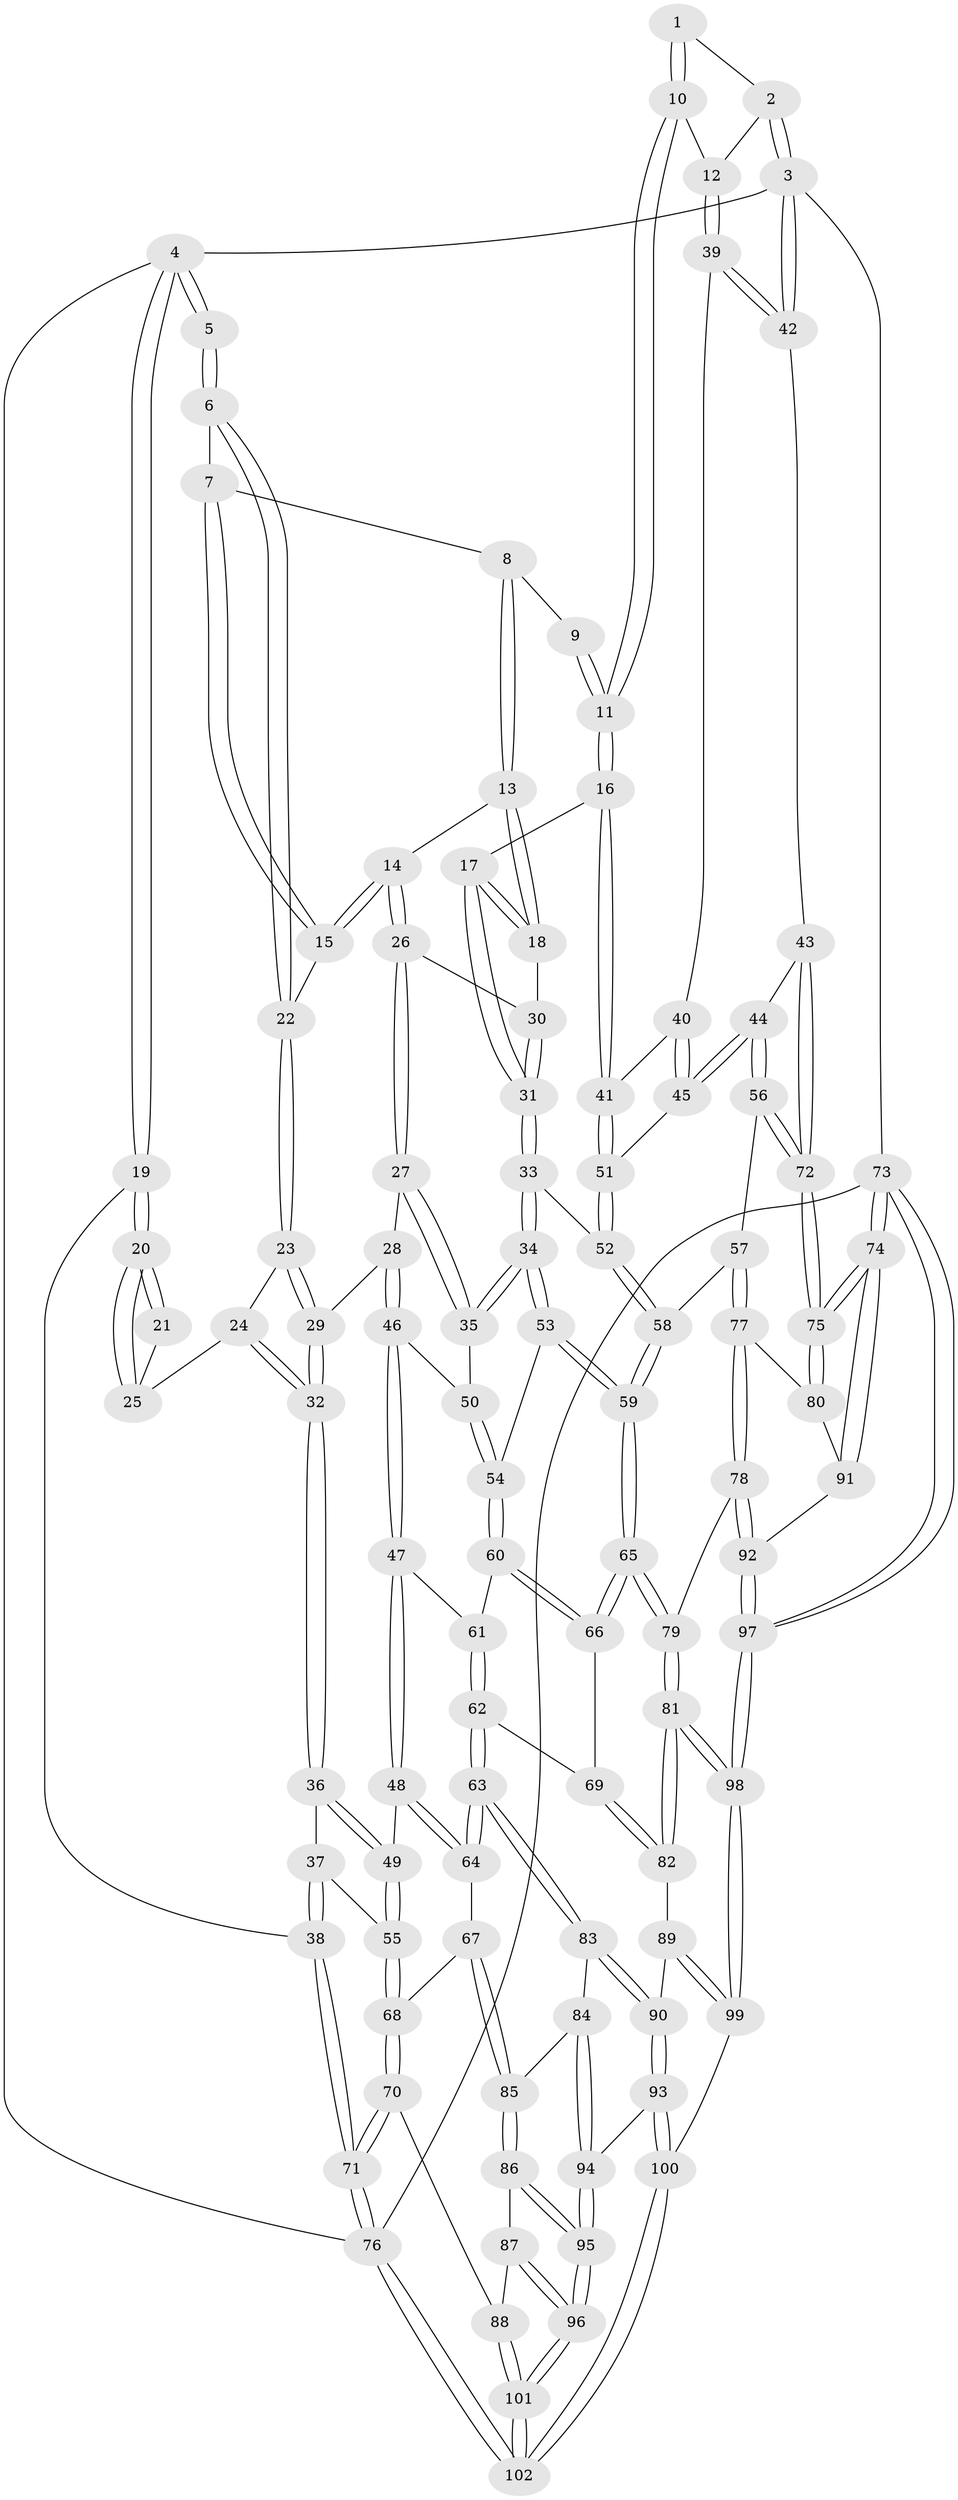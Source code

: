 // coarse degree distribution, {3: 0.06557377049180328, 4: 0.5081967213114754, 8: 0.01639344262295082, 6: 0.09836065573770492, 5: 0.29508196721311475, 2: 0.01639344262295082}
// Generated by graph-tools (version 1.1) at 2025/24/03/03/25 07:24:34]
// undirected, 102 vertices, 252 edges
graph export_dot {
graph [start="1"]
  node [color=gray90,style=filled];
  1 [pos="+0.7291308494921337+0"];
  2 [pos="+0.9530862447876303+0"];
  3 [pos="+1+0"];
  4 [pos="+0+0"];
  5 [pos="+0.17178860164211848+0"];
  6 [pos="+0.17313493157155413+0"];
  7 [pos="+0.3843520314627419+0"];
  8 [pos="+0.533106393189416+0"];
  9 [pos="+0.7079716561095052+0"];
  10 [pos="+0.8156569190107217+0.16717533577272786"];
  11 [pos="+0.699593724123986+0.17976204196780549"];
  12 [pos="+0.891760218283928+0.1705712188643563"];
  13 [pos="+0.5213020678915771+0.07025067783228792"];
  14 [pos="+0.41442324692324156+0.11642634992031231"];
  15 [pos="+0.4053534139875513+0.09847099763418392"];
  16 [pos="+0.6966049480426482+0.18201080521581975"];
  17 [pos="+0.6440504322128404+0.20589180548545502"];
  18 [pos="+0.5657640969293816+0.13526696282272738"];
  19 [pos="+0+0.2781597533215503"];
  20 [pos="+0+0.22118570439686308"];
  21 [pos="+0.07939770730432115+0.003242255806466647"];
  22 [pos="+0.19167862143864745+0"];
  23 [pos="+0.2198634974451218+0.14314248877823912"];
  24 [pos="+0.04712012790768141+0.20346491145754966"];
  25 [pos="+0.026476736610391523+0.20396790061505463"];
  26 [pos="+0.35476059547980293+0.19188989251470034"];
  27 [pos="+0.3188299068933116+0.21258964759799578"];
  28 [pos="+0.2805113955605257+0.20669142456554304"];
  29 [pos="+0.26779231868160885+0.2004152196190956"];
  30 [pos="+0.4455623222988257+0.20441157567932702"];
  31 [pos="+0.5923044820738546+0.3242187168889539"];
  32 [pos="+0.14472275186851016+0.3412602805479426"];
  33 [pos="+0.5901923699077786+0.33324350275749803"];
  34 [pos="+0.5470095821048911+0.3742257126421162"];
  35 [pos="+0.3690493352877861+0.2809274389709327"];
  36 [pos="+0.1386593561623698+0.3608170788448631"];
  37 [pos="+0+0.36580533672102045"];
  38 [pos="+0+0.28706961008748316"];
  39 [pos="+0.9152887187640804+0.1920227488268582"];
  40 [pos="+0.9136162532967009+0.19717820015423812"];
  41 [pos="+0.7954384555929872+0.3331080730672868"];
  42 [pos="+1+0.2433720511742141"];
  43 [pos="+1+0.34338829625096134"];
  44 [pos="+0.9076044670105737+0.4153724763895304"];
  45 [pos="+0.891293517069374+0.4029289059864082"];
  46 [pos="+0.25979992498867943+0.4370333378534917"];
  47 [pos="+0.24801916711202696+0.4516378965469085"];
  48 [pos="+0.21497373128017125+0.4666902093760695"];
  49 [pos="+0.1949016574379379+0.46199563201166566"];
  50 [pos="+0.34515997478584953+0.39989878310444743"];
  51 [pos="+0.7928243806647776+0.4009568414449422"];
  52 [pos="+0.757490450546961+0.42091444284889457"];
  53 [pos="+0.5251763280175274+0.43337963510067934"];
  54 [pos="+0.48121647702916365+0.45811417988660635"];
  55 [pos="+0.10527925750460161+0.5121015750253838"];
  56 [pos="+0.9220346951852305+0.5628635565058249"];
  57 [pos="+0.8550068638979572+0.5973170727796369"];
  58 [pos="+0.750442594602482+0.5335411610054162"];
  59 [pos="+0.6328491819283505+0.5900336005572314"];
  60 [pos="+0.4682125183714859+0.4740988206267108"];
  61 [pos="+0.36682388273264427+0.515157468216127"];
  62 [pos="+0.3291006375693008+0.6486938151303423"];
  63 [pos="+0.3068048103811534+0.6576060614088319"];
  64 [pos="+0.258631855390423+0.6320136419084748"];
  65 [pos="+0.614827904847922+0.6637357923892527"];
  66 [pos="+0.45370610411164036+0.5899730069572827"];
  67 [pos="+0.1601656664866022+0.6608939400031646"];
  68 [pos="+0.02813936780368218+0.6107917456537181"];
  69 [pos="+0.39650082406201004+0.652994752504596"];
  70 [pos="+0+0.6944308775806116"];
  71 [pos="+0+0.6934533903962796"];
  72 [pos="+1+0.6272693376511006"];
  73 [pos="+1+1"];
  74 [pos="+1+1"];
  75 [pos="+1+0.7439748292280679"];
  76 [pos="+0+1"];
  77 [pos="+0.8327490732046836+0.7100979123803685"];
  78 [pos="+0.6209389265201654+0.7670110734168799"];
  79 [pos="+0.6156783504876401+0.7659442375355588"];
  80 [pos="+0.8355086119932138+0.7129502540432932"];
  81 [pos="+0.5964245883713128+0.7791839219323451"];
  82 [pos="+0.5347840333952519+0.779864920015014"];
  83 [pos="+0.3029590258010611+0.7084529756772657"];
  84 [pos="+0.22766768586597413+0.778564248301943"];
  85 [pos="+0.16223462284170637+0.7766911846763153"];
  86 [pos="+0.144460047251413+0.7938233706777231"];
  87 [pos="+0.06091269368126953+0.8233468457979134"];
  88 [pos="+0+0.748315572165044"];
  89 [pos="+0.40266354559696793+0.8493045811472336"];
  90 [pos="+0.3744007704256661+0.8459084293142511"];
  91 [pos="+0.8537302169841215+0.7625637599186578"];
  92 [pos="+0.787150493864769+0.9184338588798748"];
  93 [pos="+0.2953849126913174+0.8901516209977283"];
  94 [pos="+0.2791844089639263+0.8928667907275488"];
  95 [pos="+0.23759361164663645+0.920240562727111"];
  96 [pos="+0.1548248138527544+1"];
  97 [pos="+1+1"];
  98 [pos="+0.5686246472892436+1"];
  99 [pos="+0.48566721663069184+1"];
  100 [pos="+0.45001598986960856+1"];
  101 [pos="+0.13945145144741983+1"];
  102 [pos="+0.1164369857098+1"];
  1 -- 2;
  1 -- 10;
  1 -- 10;
  2 -- 3;
  2 -- 3;
  2 -- 12;
  3 -- 4;
  3 -- 42;
  3 -- 42;
  3 -- 73;
  4 -- 5;
  4 -- 5;
  4 -- 19;
  4 -- 19;
  4 -- 76;
  5 -- 6;
  5 -- 6;
  6 -- 7;
  6 -- 22;
  6 -- 22;
  7 -- 8;
  7 -- 15;
  7 -- 15;
  8 -- 9;
  8 -- 13;
  8 -- 13;
  9 -- 11;
  9 -- 11;
  10 -- 11;
  10 -- 11;
  10 -- 12;
  11 -- 16;
  11 -- 16;
  12 -- 39;
  12 -- 39;
  13 -- 14;
  13 -- 18;
  13 -- 18;
  14 -- 15;
  14 -- 15;
  14 -- 26;
  14 -- 26;
  15 -- 22;
  16 -- 17;
  16 -- 41;
  16 -- 41;
  17 -- 18;
  17 -- 18;
  17 -- 31;
  17 -- 31;
  18 -- 30;
  19 -- 20;
  19 -- 20;
  19 -- 38;
  20 -- 21;
  20 -- 21;
  20 -- 25;
  20 -- 25;
  21 -- 25;
  22 -- 23;
  22 -- 23;
  23 -- 24;
  23 -- 29;
  23 -- 29;
  24 -- 25;
  24 -- 32;
  24 -- 32;
  26 -- 27;
  26 -- 27;
  26 -- 30;
  27 -- 28;
  27 -- 35;
  27 -- 35;
  28 -- 29;
  28 -- 46;
  28 -- 46;
  29 -- 32;
  29 -- 32;
  30 -- 31;
  30 -- 31;
  31 -- 33;
  31 -- 33;
  32 -- 36;
  32 -- 36;
  33 -- 34;
  33 -- 34;
  33 -- 52;
  34 -- 35;
  34 -- 35;
  34 -- 53;
  34 -- 53;
  35 -- 50;
  36 -- 37;
  36 -- 49;
  36 -- 49;
  37 -- 38;
  37 -- 38;
  37 -- 55;
  38 -- 71;
  38 -- 71;
  39 -- 40;
  39 -- 42;
  39 -- 42;
  40 -- 41;
  40 -- 45;
  40 -- 45;
  41 -- 51;
  41 -- 51;
  42 -- 43;
  43 -- 44;
  43 -- 72;
  43 -- 72;
  44 -- 45;
  44 -- 45;
  44 -- 56;
  44 -- 56;
  45 -- 51;
  46 -- 47;
  46 -- 47;
  46 -- 50;
  47 -- 48;
  47 -- 48;
  47 -- 61;
  48 -- 49;
  48 -- 64;
  48 -- 64;
  49 -- 55;
  49 -- 55;
  50 -- 54;
  50 -- 54;
  51 -- 52;
  51 -- 52;
  52 -- 58;
  52 -- 58;
  53 -- 54;
  53 -- 59;
  53 -- 59;
  54 -- 60;
  54 -- 60;
  55 -- 68;
  55 -- 68;
  56 -- 57;
  56 -- 72;
  56 -- 72;
  57 -- 58;
  57 -- 77;
  57 -- 77;
  58 -- 59;
  58 -- 59;
  59 -- 65;
  59 -- 65;
  60 -- 61;
  60 -- 66;
  60 -- 66;
  61 -- 62;
  61 -- 62;
  62 -- 63;
  62 -- 63;
  62 -- 69;
  63 -- 64;
  63 -- 64;
  63 -- 83;
  63 -- 83;
  64 -- 67;
  65 -- 66;
  65 -- 66;
  65 -- 79;
  65 -- 79;
  66 -- 69;
  67 -- 68;
  67 -- 85;
  67 -- 85;
  68 -- 70;
  68 -- 70;
  69 -- 82;
  69 -- 82;
  70 -- 71;
  70 -- 71;
  70 -- 88;
  71 -- 76;
  71 -- 76;
  72 -- 75;
  72 -- 75;
  73 -- 74;
  73 -- 74;
  73 -- 97;
  73 -- 97;
  73 -- 76;
  74 -- 75;
  74 -- 75;
  74 -- 91;
  74 -- 91;
  75 -- 80;
  75 -- 80;
  76 -- 102;
  76 -- 102;
  77 -- 78;
  77 -- 78;
  77 -- 80;
  78 -- 79;
  78 -- 92;
  78 -- 92;
  79 -- 81;
  79 -- 81;
  80 -- 91;
  81 -- 82;
  81 -- 82;
  81 -- 98;
  81 -- 98;
  82 -- 89;
  83 -- 84;
  83 -- 90;
  83 -- 90;
  84 -- 85;
  84 -- 94;
  84 -- 94;
  85 -- 86;
  85 -- 86;
  86 -- 87;
  86 -- 95;
  86 -- 95;
  87 -- 88;
  87 -- 96;
  87 -- 96;
  88 -- 101;
  88 -- 101;
  89 -- 90;
  89 -- 99;
  89 -- 99;
  90 -- 93;
  90 -- 93;
  91 -- 92;
  92 -- 97;
  92 -- 97;
  93 -- 94;
  93 -- 100;
  93 -- 100;
  94 -- 95;
  94 -- 95;
  95 -- 96;
  95 -- 96;
  96 -- 101;
  96 -- 101;
  97 -- 98;
  97 -- 98;
  98 -- 99;
  98 -- 99;
  99 -- 100;
  100 -- 102;
  100 -- 102;
  101 -- 102;
  101 -- 102;
}
